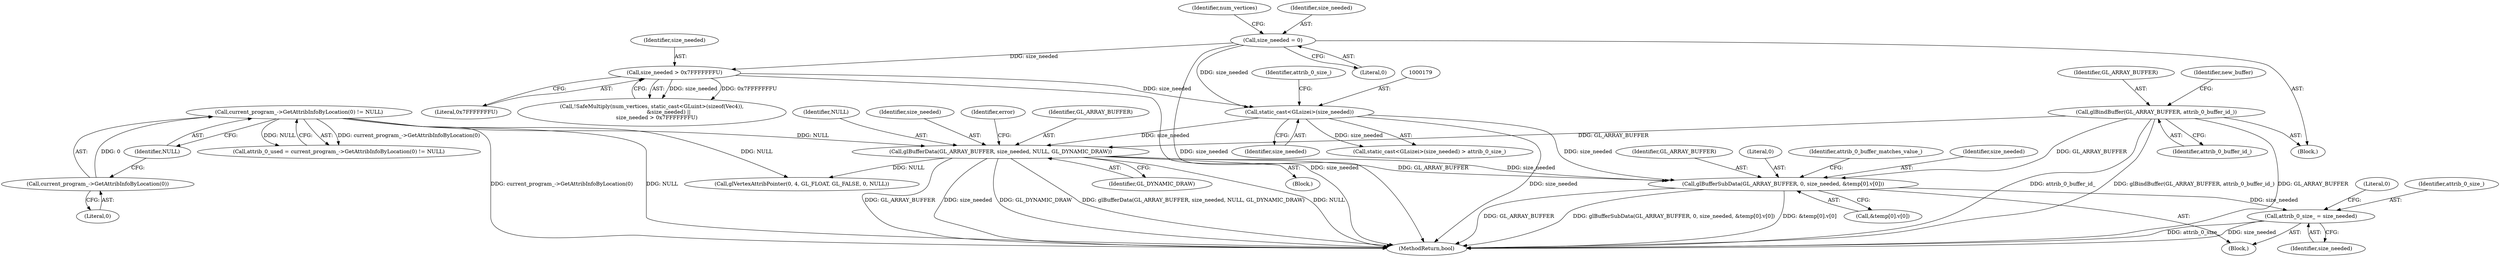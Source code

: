digraph "0_Chrome_8f0b86c2fc77fca1508d81314f864011abe25f04@array" {
"1000261" [label="(Call,glBufferSubData(GL_ARRAY_BUFFER, 0, size_needed, &temp[0].v[0]))"];
"1000185" [label="(Call,glBufferData(GL_ARRAY_BUFFER, size_needed, NULL, GL_DYNAMIC_DRAW))"];
"1000171" [label="(Call,glBindBuffer(GL_ARRAY_BUFFER, attrib_0_buffer_id_))"];
"1000178" [label="(Call,static_cast<GLsizei>(size_needed))"];
"1000143" [label="(Call,size_needed = 0)"];
"1000161" [label="(Call,size_needed > 0x7FFFFFFFU)"];
"1000124" [label="(Call,current_program_->GetAttribInfoByLocation(0) != NULL)"];
"1000125" [label="(Call,current_program_->GetAttribInfoByLocation(0))"];
"1000279" [label="(Call,attrib_0_size_ = size_needed)"];
"1000124" [label="(Call,current_program_->GetAttribInfoByLocation(0) != NULL)"];
"1000261" [label="(Call,glBufferSubData(GL_ARRAY_BUFFER, 0, size_needed, &temp[0].v[0]))"];
"1000265" [label="(Call,&temp[0].v[0])"];
"1000283" [label="(Literal,0)"];
"1000171" [label="(Call,glBindBuffer(GL_ARRAY_BUFFER, attrib_0_buffer_id_))"];
"1000149" [label="(Identifier,num_vertices)"];
"1000176" [label="(Identifier,new_buffer)"];
"1000151" [label="(Call,!SafeMultiply(num_vertices, static_cast<GLuint>(sizeof(Vec4)),\n                    &size_needed) ||\n      size_needed > 0x7FFFFFFFU)"];
"1000126" [label="(Literal,0)"];
"1000162" [label="(Identifier,size_needed)"];
"1000184" [label="(Block,)"];
"1000122" [label="(Call,attrib_0_used = current_program_->GetAttribInfoByLocation(0) != NULL)"];
"1000180" [label="(Identifier,size_needed)"];
"1000189" [label="(Identifier,GL_DYNAMIC_DRAW)"];
"1000127" [label="(Identifier,NULL)"];
"1000192" [label="(Identifier,error)"];
"1000177" [label="(Call,static_cast<GLsizei>(size_needed) > attrib_0_size_)"];
"1000178" [label="(Call,static_cast<GLsizei>(size_needed))"];
"1000300" [label="(MethodReturn,bool)"];
"1000282" [label="(Call,glVertexAttribPointer(0, 4, GL_FLOAT, GL_FALSE, 0, NULL))"];
"1000125" [label="(Call,current_program_->GetAttribInfoByLocation(0))"];
"1000264" [label="(Identifier,size_needed)"];
"1000262" [label="(Identifier,GL_ARRAY_BUFFER)"];
"1000186" [label="(Identifier,GL_ARRAY_BUFFER)"];
"1000161" [label="(Call,size_needed > 0x7FFFFFFFU)"];
"1000163" [label="(Literal,0x7FFFFFFFU)"];
"1000143" [label="(Call,size_needed = 0)"];
"1000188" [label="(Identifier,NULL)"];
"1000187" [label="(Identifier,size_needed)"];
"1000173" [label="(Identifier,attrib_0_buffer_id_)"];
"1000263" [label="(Literal,0)"];
"1000279" [label="(Call,attrib_0_size_ = size_needed)"];
"1000259" [label="(Block,)"];
"1000145" [label="(Literal,0)"];
"1000172" [label="(Identifier,GL_ARRAY_BUFFER)"];
"1000103" [label="(Block,)"];
"1000280" [label="(Identifier,attrib_0_size_)"];
"1000281" [label="(Identifier,size_needed)"];
"1000181" [label="(Identifier,attrib_0_size_)"];
"1000274" [label="(Identifier,attrib_0_buffer_matches_value_)"];
"1000185" [label="(Call,glBufferData(GL_ARRAY_BUFFER, size_needed, NULL, GL_DYNAMIC_DRAW))"];
"1000144" [label="(Identifier,size_needed)"];
"1000261" -> "1000259"  [label="AST: "];
"1000261" -> "1000265"  [label="CFG: "];
"1000262" -> "1000261"  [label="AST: "];
"1000263" -> "1000261"  [label="AST: "];
"1000264" -> "1000261"  [label="AST: "];
"1000265" -> "1000261"  [label="AST: "];
"1000274" -> "1000261"  [label="CFG: "];
"1000261" -> "1000300"  [label="DDG: glBufferSubData(GL_ARRAY_BUFFER, 0, size_needed, &temp[0].v[0])"];
"1000261" -> "1000300"  [label="DDG: &temp[0].v[0]"];
"1000261" -> "1000300"  [label="DDG: GL_ARRAY_BUFFER"];
"1000185" -> "1000261"  [label="DDG: GL_ARRAY_BUFFER"];
"1000185" -> "1000261"  [label="DDG: size_needed"];
"1000171" -> "1000261"  [label="DDG: GL_ARRAY_BUFFER"];
"1000178" -> "1000261"  [label="DDG: size_needed"];
"1000261" -> "1000279"  [label="DDG: size_needed"];
"1000185" -> "1000184"  [label="AST: "];
"1000185" -> "1000189"  [label="CFG: "];
"1000186" -> "1000185"  [label="AST: "];
"1000187" -> "1000185"  [label="AST: "];
"1000188" -> "1000185"  [label="AST: "];
"1000189" -> "1000185"  [label="AST: "];
"1000192" -> "1000185"  [label="CFG: "];
"1000185" -> "1000300"  [label="DDG: glBufferData(GL_ARRAY_BUFFER, size_needed, NULL, GL_DYNAMIC_DRAW)"];
"1000185" -> "1000300"  [label="DDG: NULL"];
"1000185" -> "1000300"  [label="DDG: GL_ARRAY_BUFFER"];
"1000185" -> "1000300"  [label="DDG: size_needed"];
"1000185" -> "1000300"  [label="DDG: GL_DYNAMIC_DRAW"];
"1000171" -> "1000185"  [label="DDG: GL_ARRAY_BUFFER"];
"1000178" -> "1000185"  [label="DDG: size_needed"];
"1000124" -> "1000185"  [label="DDG: NULL"];
"1000185" -> "1000282"  [label="DDG: NULL"];
"1000171" -> "1000103"  [label="AST: "];
"1000171" -> "1000173"  [label="CFG: "];
"1000172" -> "1000171"  [label="AST: "];
"1000173" -> "1000171"  [label="AST: "];
"1000176" -> "1000171"  [label="CFG: "];
"1000171" -> "1000300"  [label="DDG: GL_ARRAY_BUFFER"];
"1000171" -> "1000300"  [label="DDG: attrib_0_buffer_id_"];
"1000171" -> "1000300"  [label="DDG: glBindBuffer(GL_ARRAY_BUFFER, attrib_0_buffer_id_)"];
"1000178" -> "1000177"  [label="AST: "];
"1000178" -> "1000180"  [label="CFG: "];
"1000179" -> "1000178"  [label="AST: "];
"1000180" -> "1000178"  [label="AST: "];
"1000181" -> "1000178"  [label="CFG: "];
"1000178" -> "1000300"  [label="DDG: size_needed"];
"1000178" -> "1000177"  [label="DDG: size_needed"];
"1000143" -> "1000178"  [label="DDG: size_needed"];
"1000161" -> "1000178"  [label="DDG: size_needed"];
"1000143" -> "1000103"  [label="AST: "];
"1000143" -> "1000145"  [label="CFG: "];
"1000144" -> "1000143"  [label="AST: "];
"1000145" -> "1000143"  [label="AST: "];
"1000149" -> "1000143"  [label="CFG: "];
"1000143" -> "1000300"  [label="DDG: size_needed"];
"1000143" -> "1000161"  [label="DDG: size_needed"];
"1000161" -> "1000151"  [label="AST: "];
"1000161" -> "1000163"  [label="CFG: "];
"1000162" -> "1000161"  [label="AST: "];
"1000163" -> "1000161"  [label="AST: "];
"1000151" -> "1000161"  [label="CFG: "];
"1000161" -> "1000300"  [label="DDG: size_needed"];
"1000161" -> "1000151"  [label="DDG: size_needed"];
"1000161" -> "1000151"  [label="DDG: 0x7FFFFFFFU"];
"1000124" -> "1000122"  [label="AST: "];
"1000124" -> "1000127"  [label="CFG: "];
"1000125" -> "1000124"  [label="AST: "];
"1000127" -> "1000124"  [label="AST: "];
"1000122" -> "1000124"  [label="CFG: "];
"1000124" -> "1000300"  [label="DDG: current_program_->GetAttribInfoByLocation(0)"];
"1000124" -> "1000300"  [label="DDG: NULL"];
"1000124" -> "1000122"  [label="DDG: current_program_->GetAttribInfoByLocation(0)"];
"1000124" -> "1000122"  [label="DDG: NULL"];
"1000125" -> "1000124"  [label="DDG: 0"];
"1000124" -> "1000282"  [label="DDG: NULL"];
"1000125" -> "1000126"  [label="CFG: "];
"1000126" -> "1000125"  [label="AST: "];
"1000127" -> "1000125"  [label="CFG: "];
"1000279" -> "1000259"  [label="AST: "];
"1000279" -> "1000281"  [label="CFG: "];
"1000280" -> "1000279"  [label="AST: "];
"1000281" -> "1000279"  [label="AST: "];
"1000283" -> "1000279"  [label="CFG: "];
"1000279" -> "1000300"  [label="DDG: attrib_0_size_"];
"1000279" -> "1000300"  [label="DDG: size_needed"];
}
